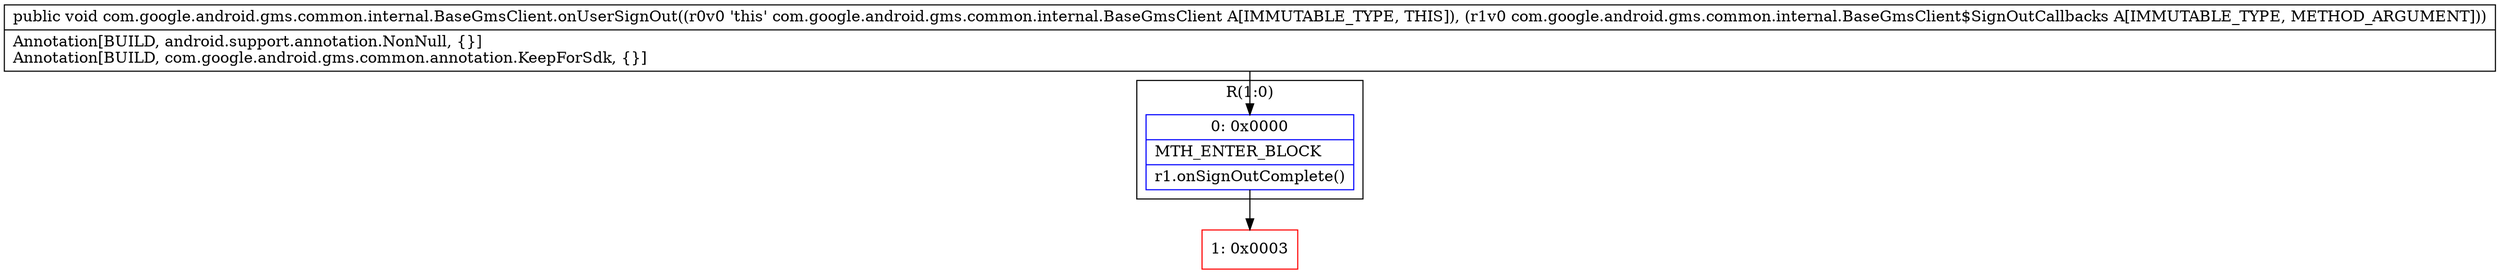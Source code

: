 digraph "CFG forcom.google.android.gms.common.internal.BaseGmsClient.onUserSignOut(Lcom\/google\/android\/gms\/common\/internal\/BaseGmsClient$SignOutCallbacks;)V" {
subgraph cluster_Region_1847732699 {
label = "R(1:0)";
node [shape=record,color=blue];
Node_0 [shape=record,label="{0\:\ 0x0000|MTH_ENTER_BLOCK\l|r1.onSignOutComplete()\l}"];
}
Node_1 [shape=record,color=red,label="{1\:\ 0x0003}"];
MethodNode[shape=record,label="{public void com.google.android.gms.common.internal.BaseGmsClient.onUserSignOut((r0v0 'this' com.google.android.gms.common.internal.BaseGmsClient A[IMMUTABLE_TYPE, THIS]), (r1v0 com.google.android.gms.common.internal.BaseGmsClient$SignOutCallbacks A[IMMUTABLE_TYPE, METHOD_ARGUMENT]))  | Annotation[BUILD, android.support.annotation.NonNull, \{\}]\lAnnotation[BUILD, com.google.android.gms.common.annotation.KeepForSdk, \{\}]\l}"];
MethodNode -> Node_0;
Node_0 -> Node_1;
}

